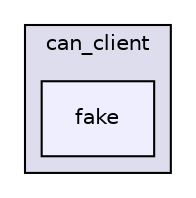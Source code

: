 digraph "modules/drivers/canbus/can_client/fake" {
  compound=true
  node [ fontsize="10", fontname="Helvetica"];
  edge [ labelfontsize="10", labelfontname="Helvetica"];
  subgraph clusterdir_c2d7962d4ce0d329d56f66f204c70aab {
    graph [ bgcolor="#ddddee", pencolor="black", label="can_client" fontname="Helvetica", fontsize="10", URL="dir_c2d7962d4ce0d329d56f66f204c70aab.html"]
  dir_ee47f0919be25b5ada16604d5ff20d32 [shape=box, label="fake", style="filled", fillcolor="#eeeeff", pencolor="black", URL="dir_ee47f0919be25b5ada16604d5ff20d32.html"];
  }
}
